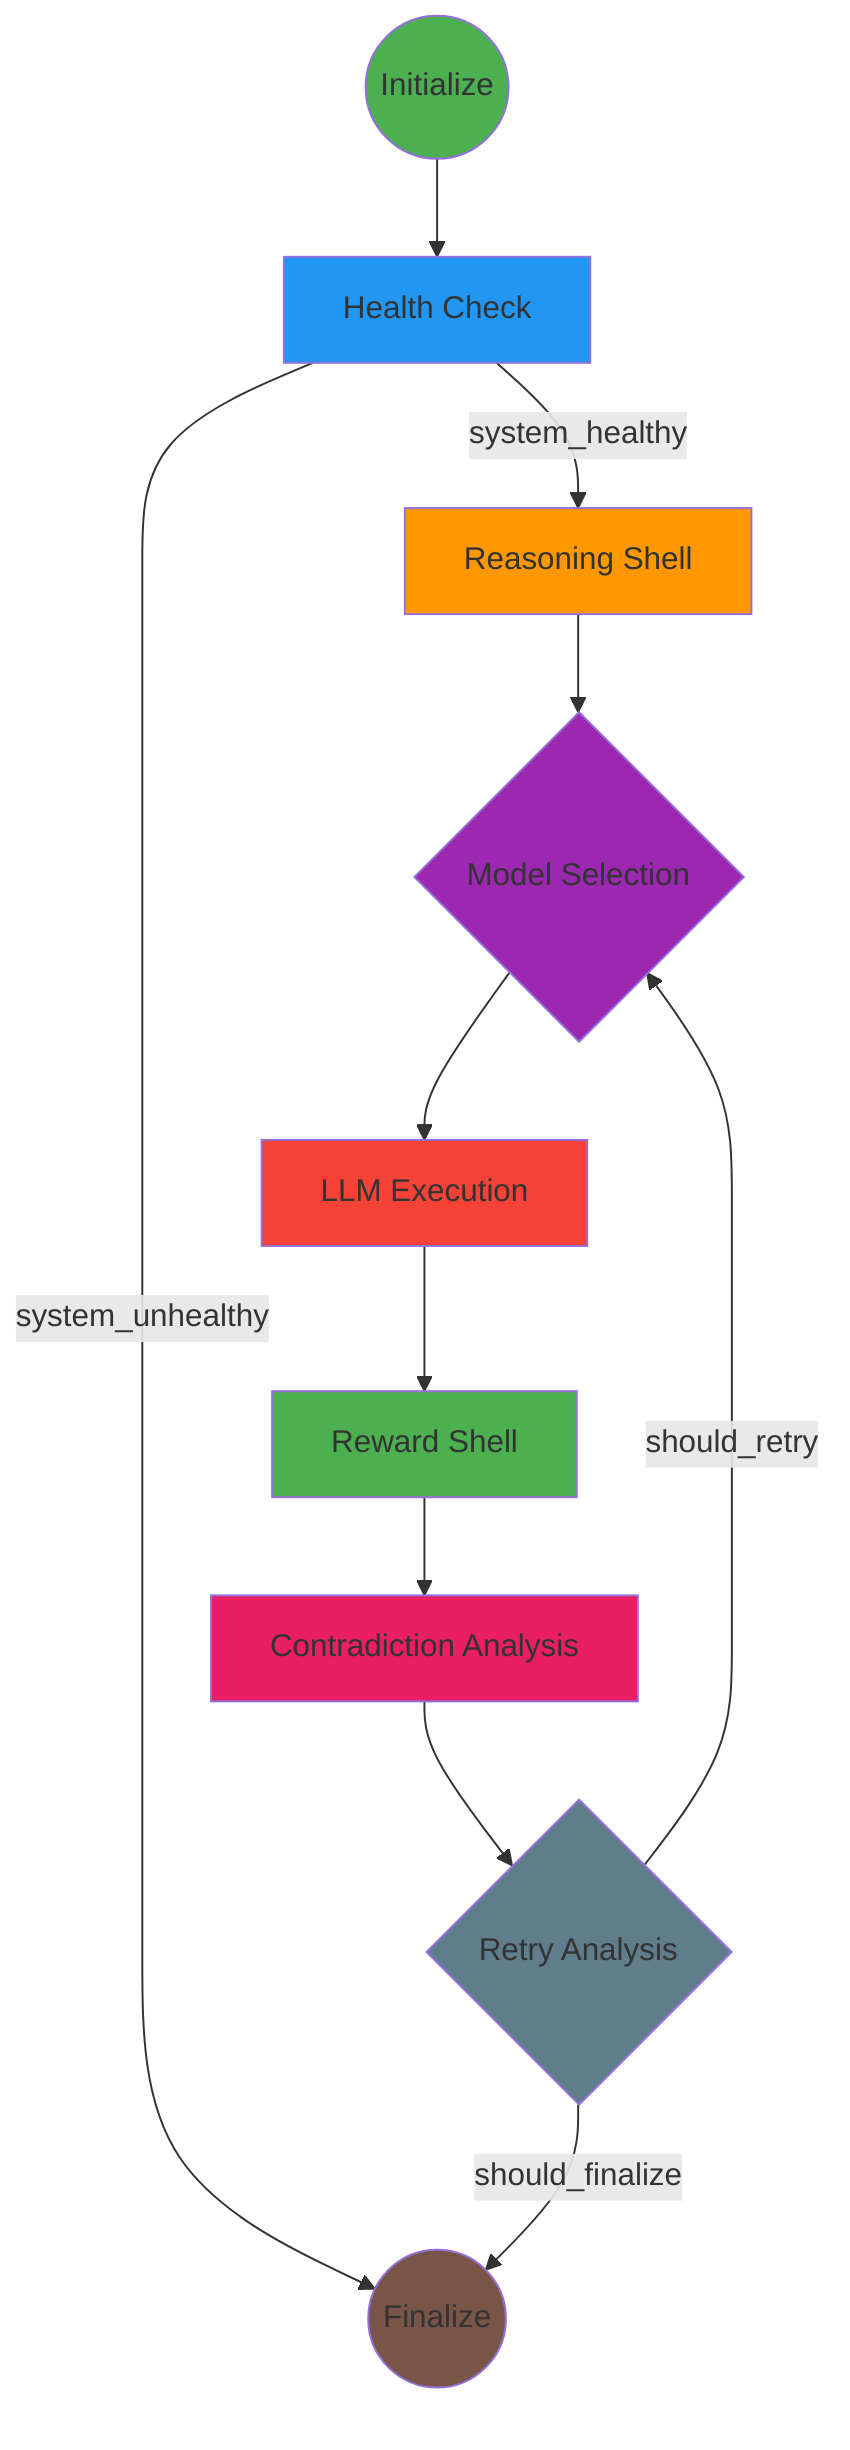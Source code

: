 graph TD
    initialize((Initialize))
    style initialize fill:#4CAF50
    health_check[Health Check]
    style health_check fill:#2196F3
    reasoning[Reasoning Shell]
    style reasoning fill:#FF9800
    adaptive_selection{Model Selection}
    style adaptive_selection fill:#9C27B0
    execute_llm[LLM Execution]
    style execute_llm fill:#F44336
    evaluate[Reward Shell]
    style evaluate fill:#4CAF50
    contradiction_analysis[Contradiction Analysis]
    style contradiction_analysis fill:#E91E63
    retry_analysis{Retry Analysis}
    style retry_analysis fill:#607D8B
    finalize((Finalize))
    style finalize fill:#795548
    initialize --> health_check
    health_check -->|system_healthy| reasoning
    health_check -->|system_unhealthy| finalize
    reasoning --> adaptive_selection
    adaptive_selection --> execute_llm
    execute_llm --> evaluate
    evaluate --> contradiction_analysis
    contradiction_analysis --> retry_analysis
    retry_analysis -->|should_retry| adaptive_selection
    retry_analysis -->|should_finalize| finalize